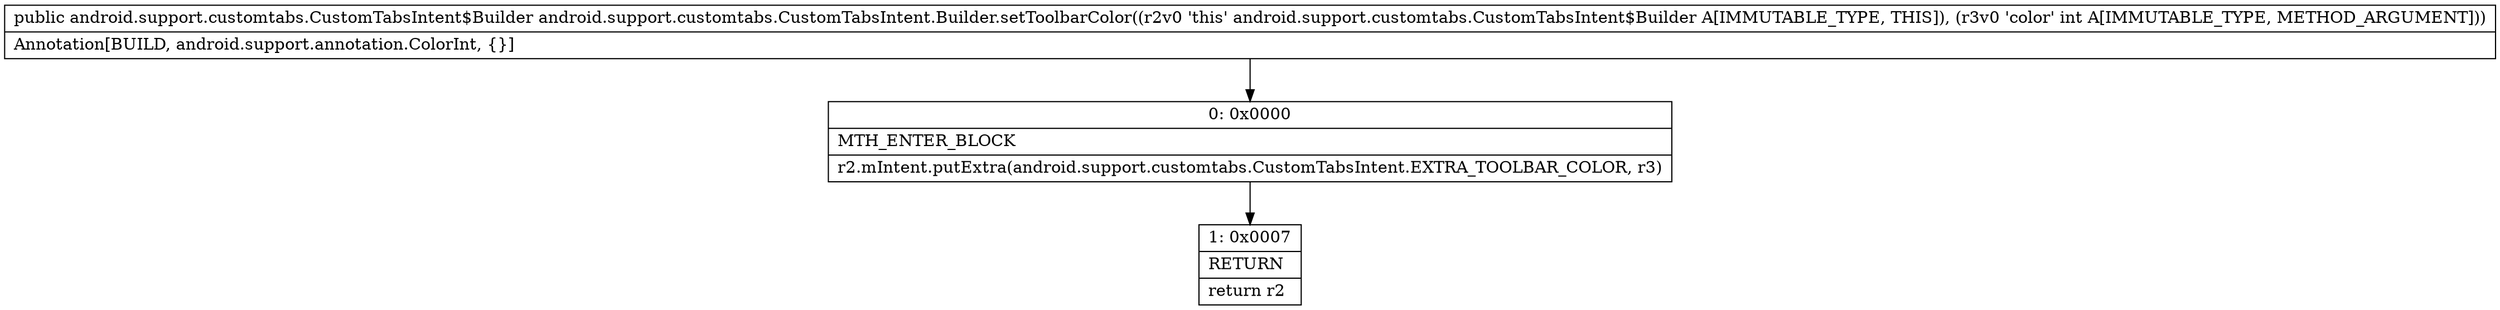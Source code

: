 digraph "CFG forandroid.support.customtabs.CustomTabsIntent.Builder.setToolbarColor(I)Landroid\/support\/customtabs\/CustomTabsIntent$Builder;" {
Node_0 [shape=record,label="{0\:\ 0x0000|MTH_ENTER_BLOCK\l|r2.mIntent.putExtra(android.support.customtabs.CustomTabsIntent.EXTRA_TOOLBAR_COLOR, r3)\l}"];
Node_1 [shape=record,label="{1\:\ 0x0007|RETURN\l|return r2\l}"];
MethodNode[shape=record,label="{public android.support.customtabs.CustomTabsIntent$Builder android.support.customtabs.CustomTabsIntent.Builder.setToolbarColor((r2v0 'this' android.support.customtabs.CustomTabsIntent$Builder A[IMMUTABLE_TYPE, THIS]), (r3v0 'color' int A[IMMUTABLE_TYPE, METHOD_ARGUMENT]))  | Annotation[BUILD, android.support.annotation.ColorInt, \{\}]\l}"];
MethodNode -> Node_0;
Node_0 -> Node_1;
}

